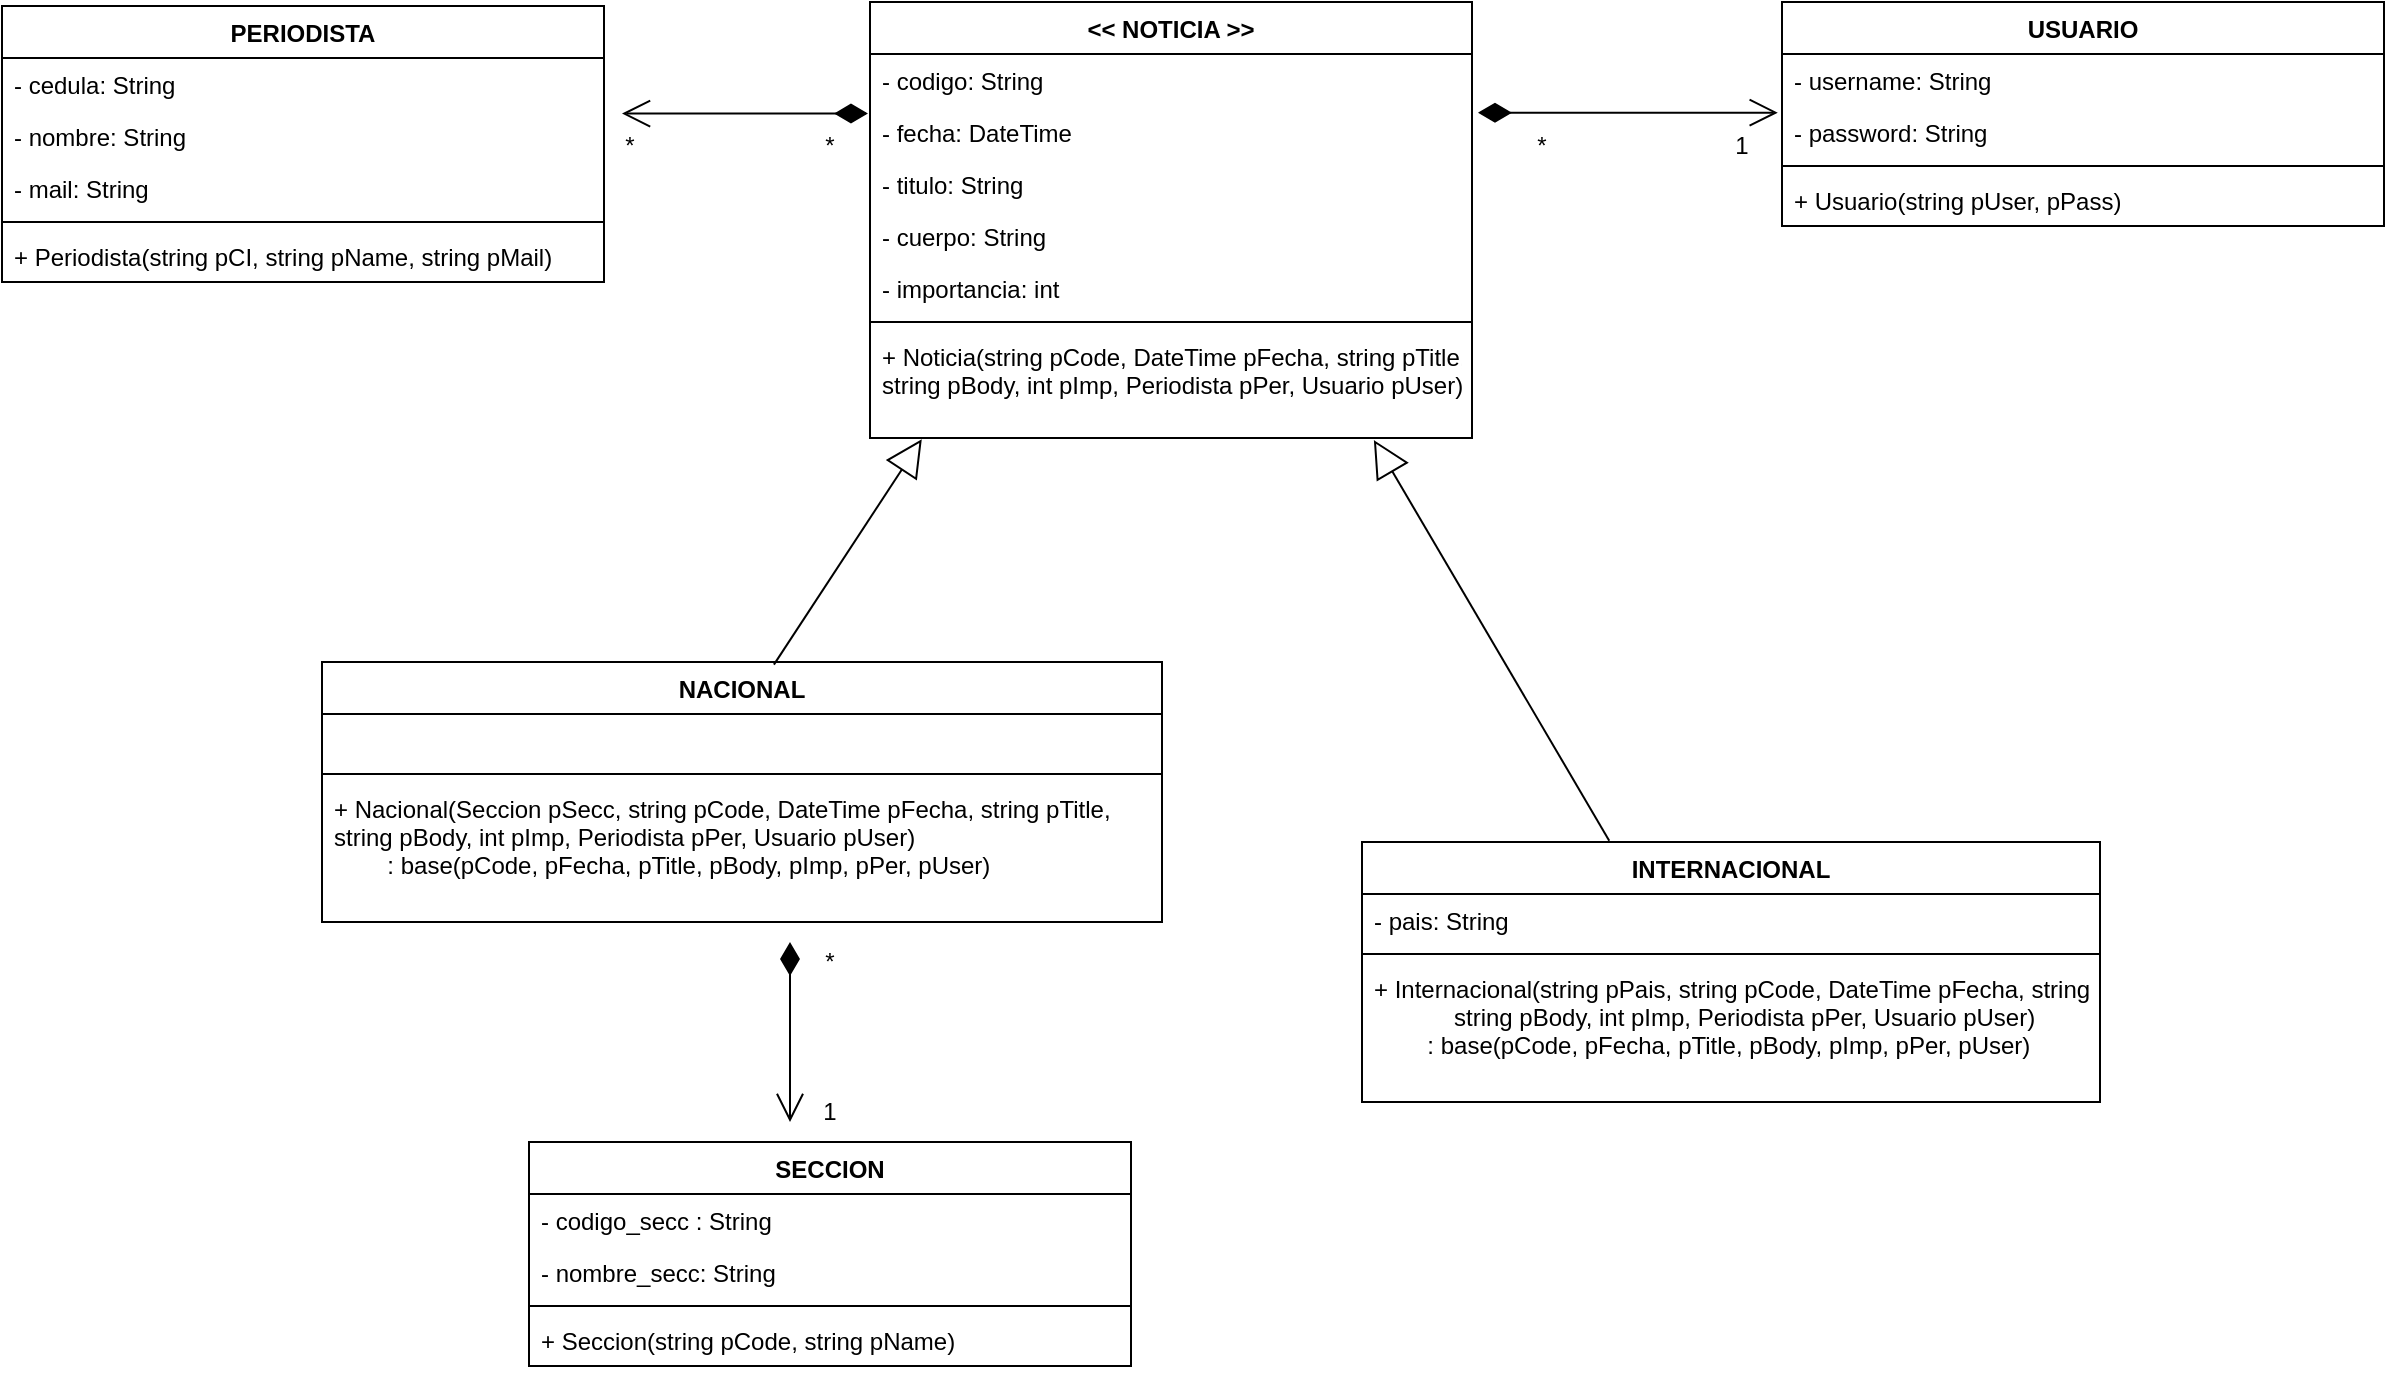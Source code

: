 <mxfile version="14.4.3" type="device"><diagram id="AQ6sl35fRNL2E7JjmiEI" name="Página-1"><mxGraphModel dx="1662" dy="832" grid="1" gridSize="10" guides="1" tooltips="1" connect="1" arrows="1" fold="1" page="1" pageScale="1" pageWidth="827" pageHeight="1169" math="0" shadow="0"><root><mxCell id="0"/><mxCell id="1" parent="0"/><mxCell id="vDVT94aFYE2XbjJs6Q27-1" value="PERIODISTA" style="swimlane;fontStyle=1;align=center;verticalAlign=top;childLayout=stackLayout;horizontal=1;startSize=26;horizontalStack=0;resizeParent=1;resizeParentMax=0;resizeLast=0;collapsible=1;marginBottom=0;" parent="1" vertex="1"><mxGeometry x="100" y="42" width="301" height="138" as="geometry"/></mxCell><mxCell id="vDVT94aFYE2XbjJs6Q27-37" value="- cedula: String" style="text;strokeColor=none;fillColor=none;align=left;verticalAlign=top;spacingLeft=4;spacingRight=4;overflow=hidden;rotatable=0;points=[[0,0.5],[1,0.5]];portConstraint=eastwest;" parent="vDVT94aFYE2XbjJs6Q27-1" vertex="1"><mxGeometry y="26" width="301" height="26" as="geometry"/></mxCell><mxCell id="vDVT94aFYE2XbjJs6Q27-39" value="- nombre: String" style="text;strokeColor=none;fillColor=none;align=left;verticalAlign=top;spacingLeft=4;spacingRight=4;overflow=hidden;rotatable=0;points=[[0,0.5],[1,0.5]];portConstraint=eastwest;" parent="vDVT94aFYE2XbjJs6Q27-1" vertex="1"><mxGeometry y="52" width="301" height="26" as="geometry"/></mxCell><mxCell id="vDVT94aFYE2XbjJs6Q27-38" value="- mail: String" style="text;strokeColor=none;fillColor=none;align=left;verticalAlign=top;spacingLeft=4;spacingRight=4;overflow=hidden;rotatable=0;points=[[0,0.5],[1,0.5]];portConstraint=eastwest;" parent="vDVT94aFYE2XbjJs6Q27-1" vertex="1"><mxGeometry y="78" width="301" height="26" as="geometry"/></mxCell><mxCell id="vDVT94aFYE2XbjJs6Q27-3" value="" style="line;strokeWidth=1;fillColor=none;align=left;verticalAlign=middle;spacingTop=-1;spacingLeft=3;spacingRight=3;rotatable=0;labelPosition=right;points=[];portConstraint=eastwest;" parent="vDVT94aFYE2XbjJs6Q27-1" vertex="1"><mxGeometry y="104" width="301" height="8" as="geometry"/></mxCell><mxCell id="vMHmLoOR5n-chhd5D7J8-2" value="+ Periodista(string pCI, string pName, string pMail)" style="text;strokeColor=none;fillColor=none;align=left;verticalAlign=top;spacingLeft=4;spacingRight=4;overflow=hidden;rotatable=0;points=[[0,0.5],[1,0.5]];portConstraint=eastwest;" parent="vDVT94aFYE2XbjJs6Q27-1" vertex="1"><mxGeometry y="112" width="301" height="26" as="geometry"/></mxCell><mxCell id="vDVT94aFYE2XbjJs6Q27-5" value="&lt;&lt; NOTICIA &gt;&gt;" style="swimlane;fontStyle=1;align=center;verticalAlign=top;childLayout=stackLayout;horizontal=1;startSize=26;horizontalStack=0;resizeParent=1;resizeParentMax=0;resizeLast=0;collapsible=1;marginBottom=0;" parent="1" vertex="1"><mxGeometry x="534" y="40" width="301" height="218" as="geometry"/></mxCell><mxCell id="vDVT94aFYE2XbjJs6Q27-30" value="- codigo: String" style="text;strokeColor=none;fillColor=none;align=left;verticalAlign=top;spacingLeft=4;spacingRight=4;overflow=hidden;rotatable=0;points=[[0,0.5],[1,0.5]];portConstraint=eastwest;" parent="vDVT94aFYE2XbjJs6Q27-5" vertex="1"><mxGeometry y="26" width="301" height="26" as="geometry"/></mxCell><mxCell id="vDVT94aFYE2XbjJs6Q27-31" value="- fecha: DateTime" style="text;strokeColor=none;fillColor=none;align=left;verticalAlign=top;spacingLeft=4;spacingRight=4;overflow=hidden;rotatable=0;points=[[0,0.5],[1,0.5]];portConstraint=eastwest;" parent="vDVT94aFYE2XbjJs6Q27-5" vertex="1"><mxGeometry y="52" width="301" height="26" as="geometry"/></mxCell><mxCell id="vDVT94aFYE2XbjJs6Q27-32" value="- titulo: String" style="text;strokeColor=none;fillColor=none;align=left;verticalAlign=top;spacingLeft=4;spacingRight=4;overflow=hidden;rotatable=0;points=[[0,0.5],[1,0.5]];portConstraint=eastwest;" parent="vDVT94aFYE2XbjJs6Q27-5" vertex="1"><mxGeometry y="78" width="301" height="26" as="geometry"/></mxCell><mxCell id="vDVT94aFYE2XbjJs6Q27-33" value="- cuerpo: String" style="text;strokeColor=none;fillColor=none;align=left;verticalAlign=top;spacingLeft=4;spacingRight=4;overflow=hidden;rotatable=0;points=[[0,0.5],[1,0.5]];portConstraint=eastwest;" parent="vDVT94aFYE2XbjJs6Q27-5" vertex="1"><mxGeometry y="104" width="301" height="26" as="geometry"/></mxCell><mxCell id="vDVT94aFYE2XbjJs6Q27-35" value="- importancia: int" style="text;strokeColor=none;fillColor=none;align=left;verticalAlign=top;spacingLeft=4;spacingRight=4;overflow=hidden;rotatable=0;points=[[0,0.5],[1,0.5]];portConstraint=eastwest;" parent="vDVT94aFYE2XbjJs6Q27-5" vertex="1"><mxGeometry y="130" width="301" height="26" as="geometry"/></mxCell><mxCell id="vDVT94aFYE2XbjJs6Q27-7" value="" style="line;strokeWidth=1;fillColor=none;align=left;verticalAlign=middle;spacingTop=-1;spacingLeft=3;spacingRight=3;rotatable=0;labelPosition=right;points=[];portConstraint=eastwest;" parent="vDVT94aFYE2XbjJs6Q27-5" vertex="1"><mxGeometry y="156" width="301" height="8" as="geometry"/></mxCell><mxCell id="vMHmLoOR5n-chhd5D7J8-4" value="+ Noticia(string pCode, DateTime pFecha, string pTitle, &#10;string pBody, int pImp, Periodista pPer, Usuario pUser)" style="text;strokeColor=none;fillColor=none;align=left;verticalAlign=top;spacingLeft=4;spacingRight=4;overflow=hidden;rotatable=0;points=[[0,0.5],[1,0.5]];portConstraint=eastwest;" parent="vDVT94aFYE2XbjJs6Q27-5" vertex="1"><mxGeometry y="164" width="301" height="54" as="geometry"/></mxCell><mxCell id="vDVT94aFYE2XbjJs6Q27-9" value="" style="endArrow=open;html=1;endSize=12;startArrow=diamondThin;startSize=14;startFill=1;edgeStyle=orthogonalEdgeStyle;align=left;verticalAlign=bottom;" parent="1" edge="1"><mxGeometry x="-0.71" y="24" relative="1" as="geometry"><mxPoint x="516" y="95.8" as="sourcePoint"/><mxPoint x="410" y="95.8" as="targetPoint"/><mxPoint x="1" as="offset"/><Array as="points"><mxPoint x="526" y="95.8"/><mxPoint x="526" y="95.8"/></Array></mxGeometry></mxCell><mxCell id="vDVT94aFYE2XbjJs6Q27-10" value="1" style="text;html=1;strokeColor=none;fillColor=none;align=center;verticalAlign=middle;whiteSpace=wrap;rounded=0;" parent="1" vertex="1"><mxGeometry x="950" y="102" width="40" height="20" as="geometry"/></mxCell><mxCell id="vDVT94aFYE2XbjJs6Q27-11" value="*" style="text;html=1;strokeColor=none;fillColor=none;align=center;verticalAlign=middle;whiteSpace=wrap;rounded=0;" parent="1" vertex="1"><mxGeometry x="494" y="102" width="40" height="20" as="geometry"/></mxCell><mxCell id="vDVT94aFYE2XbjJs6Q27-12" value="NACIONAL" style="swimlane;fontStyle=1;align=center;verticalAlign=top;childLayout=stackLayout;horizontal=1;startSize=26;horizontalStack=0;resizeParent=1;resizeParentMax=0;resizeLast=0;collapsible=1;marginBottom=0;" parent="1" vertex="1"><mxGeometry x="260" y="370" width="420" height="130" as="geometry"/></mxCell><mxCell id="6-hJkvkuzauagCVLpN3h-2" value=" " style="text;strokeColor=none;fillColor=none;align=left;verticalAlign=top;spacingLeft=4;spacingRight=4;overflow=hidden;rotatable=0;points=[[0,0.5],[1,0.5]];portConstraint=eastwest;" vertex="1" parent="vDVT94aFYE2XbjJs6Q27-12"><mxGeometry y="26" width="420" height="26" as="geometry"/></mxCell><mxCell id="vDVT94aFYE2XbjJs6Q27-14" value="" style="line;strokeWidth=1;fillColor=none;align=left;verticalAlign=middle;spacingTop=-1;spacingLeft=3;spacingRight=3;rotatable=0;labelPosition=right;points=[];portConstraint=eastwest;" parent="vDVT94aFYE2XbjJs6Q27-12" vertex="1"><mxGeometry y="52" width="420" height="8" as="geometry"/></mxCell><mxCell id="vMHmLoOR5n-chhd5D7J8-7" value="+ Nacional(Seccion pSecc, string pCode, DateTime pFecha, string pTitle, &#10;string pBody, int pImp, Periodista pPer, Usuario pUser) &#10;        : base(pCode, pFecha, pTitle, pBody, pImp, pPer, pUser)" style="text;strokeColor=none;fillColor=none;align=left;verticalAlign=top;spacingLeft=4;spacingRight=4;overflow=hidden;rotatable=0;points=[[0,0.5],[1,0.5]];portConstraint=eastwest;" parent="vDVT94aFYE2XbjJs6Q27-12" vertex="1"><mxGeometry y="60" width="420" height="70" as="geometry"/></mxCell><mxCell id="vDVT94aFYE2XbjJs6Q27-16" value="INTERNACIONAL" style="swimlane;fontStyle=1;align=center;verticalAlign=top;childLayout=stackLayout;horizontal=1;startSize=26;horizontalStack=0;resizeParent=1;resizeParentMax=0;resizeLast=0;collapsible=1;marginBottom=0;" parent="1" vertex="1"><mxGeometry x="780" y="460" width="369" height="130" as="geometry"/></mxCell><mxCell id="vDVT94aFYE2XbjJs6Q27-47" value="- pais: String" style="text;strokeColor=none;fillColor=none;align=left;verticalAlign=top;spacingLeft=4;spacingRight=4;overflow=hidden;rotatable=0;points=[[0,0.5],[1,0.5]];portConstraint=eastwest;" parent="vDVT94aFYE2XbjJs6Q27-16" vertex="1"><mxGeometry y="26" width="369" height="26" as="geometry"/></mxCell><mxCell id="vDVT94aFYE2XbjJs6Q27-18" value="" style="line;strokeWidth=1;fillColor=none;align=left;verticalAlign=middle;spacingTop=-1;spacingLeft=3;spacingRight=3;rotatable=0;labelPosition=right;points=[];portConstraint=eastwest;" parent="vDVT94aFYE2XbjJs6Q27-16" vertex="1"><mxGeometry y="52" width="369" height="8" as="geometry"/></mxCell><mxCell id="vMHmLoOR5n-chhd5D7J8-8" value="+ Internacional(string pPais, string pCode, DateTime pFecha, string pTitle, &#10;            string pBody, int pImp, Periodista pPer, Usuario pUser)&#10;        : base(pCode, pFecha, pTitle, pBody, pImp, pPer, pUser)" style="text;strokeColor=none;fillColor=none;align=left;verticalAlign=top;spacingLeft=4;spacingRight=4;overflow=hidden;rotatable=0;points=[[0,0.5],[1,0.5]];portConstraint=eastwest;" parent="vDVT94aFYE2XbjJs6Q27-16" vertex="1"><mxGeometry y="60" width="369" height="70" as="geometry"/></mxCell><mxCell id="vDVT94aFYE2XbjJs6Q27-21" value="1" style="text;html=1;strokeColor=none;fillColor=none;align=center;verticalAlign=middle;whiteSpace=wrap;rounded=0;" parent="1" vertex="1"><mxGeometry x="494" y="585" width="40" height="20" as="geometry"/></mxCell><mxCell id="vDVT94aFYE2XbjJs6Q27-22" value="*" style="text;html=1;strokeColor=none;fillColor=none;align=center;verticalAlign=middle;whiteSpace=wrap;rounded=0;" parent="1" vertex="1"><mxGeometry x="494" y="510" width="40" height="20" as="geometry"/></mxCell><mxCell id="vDVT94aFYE2XbjJs6Q27-24" value="USUARIO" style="swimlane;fontStyle=1;align=center;verticalAlign=top;childLayout=stackLayout;horizontal=1;startSize=26;horizontalStack=0;resizeParent=1;resizeParentMax=0;resizeLast=0;collapsible=1;marginBottom=0;" parent="1" vertex="1"><mxGeometry x="990" y="40" width="301" height="112" as="geometry"/></mxCell><mxCell id="vDVT94aFYE2XbjJs6Q27-41" value="- username: String" style="text;strokeColor=none;fillColor=none;align=left;verticalAlign=top;spacingLeft=4;spacingRight=4;overflow=hidden;rotatable=0;points=[[0,0.5],[1,0.5]];portConstraint=eastwest;" parent="vDVT94aFYE2XbjJs6Q27-24" vertex="1"><mxGeometry y="26" width="301" height="26" as="geometry"/></mxCell><mxCell id="vDVT94aFYE2XbjJs6Q27-40" value="- password: String" style="text;strokeColor=none;fillColor=none;align=left;verticalAlign=top;spacingLeft=4;spacingRight=4;overflow=hidden;rotatable=0;points=[[0,0.5],[1,0.5]];portConstraint=eastwest;" parent="vDVT94aFYE2XbjJs6Q27-24" vertex="1"><mxGeometry y="52" width="301" height="26" as="geometry"/></mxCell><mxCell id="vDVT94aFYE2XbjJs6Q27-26" value="" style="line;strokeWidth=1;fillColor=none;align=left;verticalAlign=middle;spacingTop=-1;spacingLeft=3;spacingRight=3;rotatable=0;labelPosition=right;points=[];portConstraint=eastwest;" parent="vDVT94aFYE2XbjJs6Q27-24" vertex="1"><mxGeometry y="78" width="301" height="8" as="geometry"/></mxCell><mxCell id="vMHmLoOR5n-chhd5D7J8-6" value="+ Usuario(string pUser, pPass)" style="text;strokeColor=none;fillColor=none;align=left;verticalAlign=top;spacingLeft=4;spacingRight=4;overflow=hidden;rotatable=0;points=[[0,0.5],[1,0.5]];portConstraint=eastwest;" parent="vDVT94aFYE2XbjJs6Q27-24" vertex="1"><mxGeometry y="86" width="301" height="26" as="geometry"/></mxCell><mxCell id="vDVT94aFYE2XbjJs6Q27-28" value="" style="endArrow=open;html=1;endSize=12;startArrow=diamondThin;startSize=14;startFill=1;edgeStyle=orthogonalEdgeStyle;align=left;verticalAlign=bottom;exitX=1.01;exitY=0.128;exitDx=0;exitDy=0;exitPerimeter=0;entryX=-0.007;entryY=0.128;entryDx=0;entryDy=0;entryPerimeter=0;" parent="1" source="vDVT94aFYE2XbjJs6Q27-31" target="vDVT94aFYE2XbjJs6Q27-40" edge="1"><mxGeometry x="-0.71" y="24" relative="1" as="geometry"><mxPoint x="1028" y="95.75" as="sourcePoint"/><mxPoint x="990" y="210" as="targetPoint"/><mxPoint x="1" as="offset"/></mxGeometry></mxCell><mxCell id="vDVT94aFYE2XbjJs6Q27-42" value="SECCION&#10;" style="swimlane;fontStyle=1;align=center;verticalAlign=top;childLayout=stackLayout;horizontal=1;startSize=26;horizontalStack=0;resizeParent=1;resizeParentMax=0;resizeLast=0;collapsible=1;marginBottom=0;" parent="1" vertex="1"><mxGeometry x="363.5" y="610" width="301" height="112" as="geometry"/></mxCell><mxCell id="vDVT94aFYE2XbjJs6Q27-49" value="- codigo_secc : String" style="text;strokeColor=none;fillColor=none;align=left;verticalAlign=top;spacingLeft=4;spacingRight=4;overflow=hidden;rotatable=0;points=[[0,0.5],[1,0.5]];portConstraint=eastwest;" parent="vDVT94aFYE2XbjJs6Q27-42" vertex="1"><mxGeometry y="26" width="301" height="26" as="geometry"/></mxCell><mxCell id="vDVT94aFYE2XbjJs6Q27-50" value="- nombre_secc: String" style="text;strokeColor=none;fillColor=none;align=left;verticalAlign=top;spacingLeft=4;spacingRight=4;overflow=hidden;rotatable=0;points=[[0,0.5],[1,0.5]];portConstraint=eastwest;" parent="vDVT94aFYE2XbjJs6Q27-42" vertex="1"><mxGeometry y="52" width="301" height="26" as="geometry"/></mxCell><mxCell id="vDVT94aFYE2XbjJs6Q27-44" value="" style="line;strokeWidth=1;fillColor=none;align=left;verticalAlign=middle;spacingTop=-1;spacingLeft=3;spacingRight=3;rotatable=0;labelPosition=right;points=[];portConstraint=eastwest;" parent="vDVT94aFYE2XbjJs6Q27-42" vertex="1"><mxGeometry y="78" width="301" height="8" as="geometry"/></mxCell><mxCell id="vMHmLoOR5n-chhd5D7J8-5" value="+ Seccion(string pCode, string pName)" style="text;strokeColor=none;fillColor=none;align=left;verticalAlign=top;spacingLeft=4;spacingRight=4;overflow=hidden;rotatable=0;points=[[0,0.5],[1,0.5]];portConstraint=eastwest;" parent="vDVT94aFYE2XbjJs6Q27-42" vertex="1"><mxGeometry y="86" width="301" height="26" as="geometry"/></mxCell><mxCell id="vDVT94aFYE2XbjJs6Q27-51" value="*" style="text;html=1;strokeColor=none;fillColor=none;align=center;verticalAlign=middle;whiteSpace=wrap;rounded=0;" parent="1" vertex="1"><mxGeometry x="850" y="102" width="40" height="20" as="geometry"/></mxCell><mxCell id="vDVT94aFYE2XbjJs6Q27-52" value="*" style="text;html=1;strokeColor=none;fillColor=none;align=center;verticalAlign=middle;whiteSpace=wrap;rounded=0;" parent="1" vertex="1"><mxGeometry x="394" y="102" width="40" height="20" as="geometry"/></mxCell><mxCell id="vDVT94aFYE2XbjJs6Q27-53" value="&lt;br&gt;" style="endArrow=block;endSize=16;endFill=0;html=1;exitX=0.538;exitY=0.01;exitDx=0;exitDy=0;exitPerimeter=0;entryX=0.086;entryY=1.011;entryDx=0;entryDy=0;entryPerimeter=0;" parent="1" source="vDVT94aFYE2XbjJs6Q27-12" target="vMHmLoOR5n-chhd5D7J8-4" edge="1"><mxGeometry width="160" relative="1" as="geometry"><mxPoint x="510" y="340" as="sourcePoint"/><mxPoint x="520" y="320" as="targetPoint"/><Array as="points"/></mxGeometry></mxCell><mxCell id="vDVT94aFYE2XbjJs6Q27-54" value="&lt;br&gt;" style="endArrow=block;endSize=16;endFill=0;html=1;exitX=0.335;exitY=-0.005;exitDx=0;exitDy=0;exitPerimeter=0;entryX=0.837;entryY=1.019;entryDx=0;entryDy=0;entryPerimeter=0;" parent="1" source="vDVT94aFYE2XbjJs6Q27-16" target="vMHmLoOR5n-chhd5D7J8-4" edge="1"><mxGeometry width="160" relative="1" as="geometry"><mxPoint x="458.938" y="383.12" as="sourcePoint"/><mxPoint x="850" y="330" as="targetPoint"/><Array as="points"/></mxGeometry></mxCell><mxCell id="vDVT94aFYE2XbjJs6Q27-55" value="" style="endArrow=open;html=1;endSize=12;startArrow=diamondThin;startSize=14;startFill=1;edgeStyle=orthogonalEdgeStyle;align=left;verticalAlign=bottom;" parent="1" edge="1"><mxGeometry x="-0.429" y="-4" relative="1" as="geometry"><mxPoint x="494" y="510" as="sourcePoint"/><mxPoint x="494" y="600" as="targetPoint"/><mxPoint as="offset"/><Array as="points"><mxPoint x="494" y="540"/><mxPoint x="494" y="540"/></Array></mxGeometry></mxCell></root></mxGraphModel></diagram></mxfile>